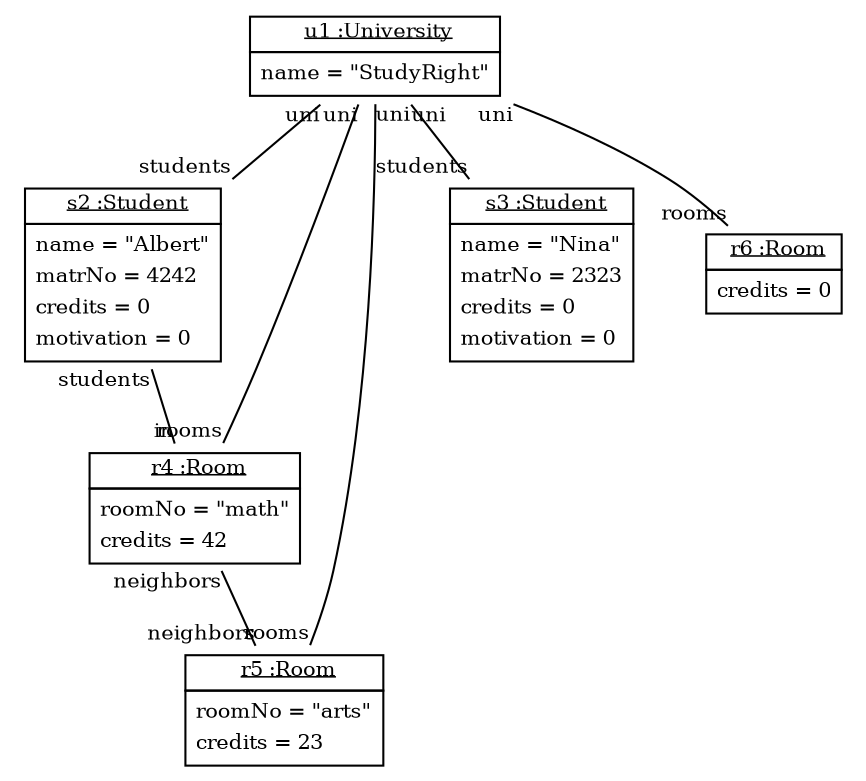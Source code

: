 graph ObjectDiagram {
   node [shape = none, fontsize = 10];
   edge [fontsize = 10];
   compound=true;

u1 [label=<<table border='0' cellborder='1' cellspacing='0'> <tr> <td href="../examples/org/sdmlib/examples/studyright/University.java"> <u>u1 :University</u></td></tr><tr><td><table border='0' cellborder='0' cellspacing='0'><tr><td align='left'>name = "StudyRight"</td></tr></table></td></tr></table>>];
s2 [label=<<table border='0' cellborder='1' cellspacing='0'> <tr> <td href="../examples/org/sdmlib/examples/studyright/Student.java"> <u>s2 :Student</u></td></tr><tr><td><table border='0' cellborder='0' cellspacing='0'><tr><td align='left'>name = "Albert"</td></tr><tr><td align='left'>matrNo = 4242</td></tr><tr><td align='left'>credits = 0</td></tr><tr><td align='left'>motivation = 0</td></tr></table></td></tr></table>>];
r4 [label=<<table border='0' cellborder='1' cellspacing='0'> <tr> <td href="../examples/org/sdmlib/examples/studyright/Room.java"> <u>r4 :Room</u></td></tr><tr><td><table border='0' cellborder='0' cellspacing='0'><tr><td align='left'>roomNo = "math"</td></tr><tr><td align='left'>credits = 42</td></tr></table></td></tr></table>>];
r5 [label=<<table border='0' cellborder='1' cellspacing='0'> <tr> <td href="../examples/org/sdmlib/examples/studyright/Room.java"> <u>r5 :Room</u></td></tr><tr><td><table border='0' cellborder='0' cellspacing='0'><tr><td align='left'>roomNo = "arts"</td></tr><tr><td align='left'>credits = 23</td></tr></table></td></tr></table>>];
s3 [label=<<table border='0' cellborder='1' cellspacing='0'> <tr> <td href="../examples/org/sdmlib/examples/studyright/Student.java"> <u>s3 :Student</u></td></tr><tr><td><table border='0' cellborder='0' cellspacing='0'><tr><td align='left'>name = "Nina"</td></tr><tr><td align='left'>matrNo = 2323</td></tr><tr><td align='left'>credits = 0</td></tr><tr><td align='left'>motivation = 0</td></tr></table></td></tr></table>>];
r6 [label=<<table border='0' cellborder='1' cellspacing='0'> <tr> <td href="../examples/org/sdmlib/examples/studyright/Room.java"> <u>r6 :Room</u></td></tr><tr><td><table border='0' cellborder='0' cellspacing='0'><tr><td align='left'>credits = 0</td></tr></table></td></tr></table>>];

u1 -- s2 [headlabel = "students" taillabel = "uni"];
u1 -- s3 [headlabel = "students" taillabel = "uni"];
u1 -- r4 [headlabel = "rooms" taillabel = "uni"];
u1 -- r5 [headlabel = "rooms" taillabel = "uni"];
u1 -- r6 [headlabel = "rooms" taillabel = "uni"];
s2 -- r4 [headlabel = "in" taillabel = "students"];
r4 -- r5 [headlabel = "neighbors" taillabel = "neighbors"];
}
